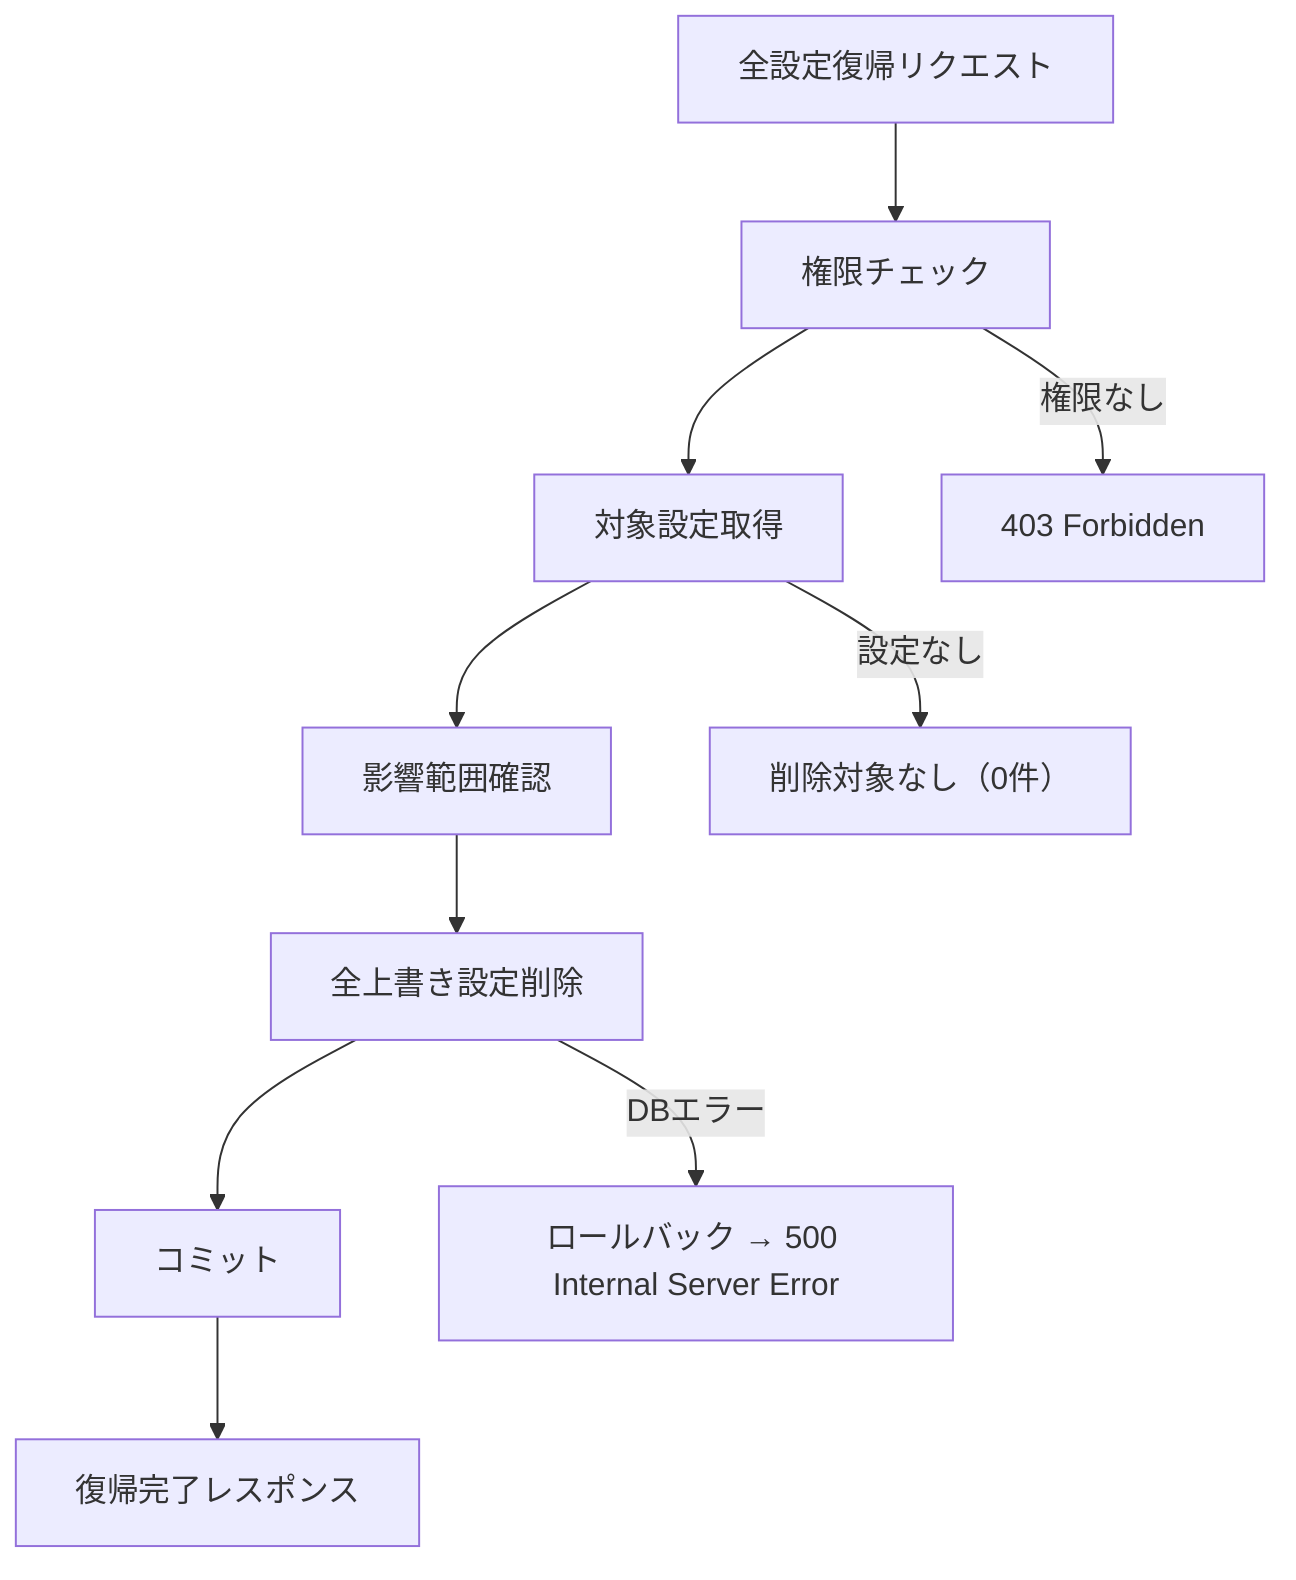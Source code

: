 graph TD
    A[全設定復帰リクエスト] --> B[権限チェック]
    B --> C[対象設定取得]
    C --> D[影響範囲確認]
    D --> E[全上書き設定削除]
    E --> F[コミット]
    F --> G[復帰完了レスポンス]
    
    B -->|権限なし| H[403 Forbidden]
    C -->|設定なし| I[削除対象なし（0件）]
    E -->|DBエラー| J[ロールバック → 500 Internal Server Error]